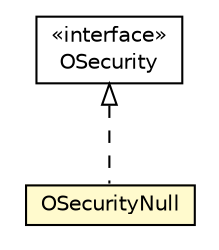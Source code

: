 #!/usr/local/bin/dot
#
# Class diagram 
# Generated by UMLGraph version R5_6-24-gf6e263 (http://www.umlgraph.org/)
#

digraph G {
	edge [fontname="Helvetica",fontsize=10,labelfontname="Helvetica",labelfontsize=10];
	node [fontname="Helvetica",fontsize=10,shape=plaintext];
	nodesep=0.25;
	ranksep=0.5;
	// com.orientechnologies.orient.core.metadata.security.OSecurityNull
	c3623734 [label=<<table title="com.orientechnologies.orient.core.metadata.security.OSecurityNull" border="0" cellborder="1" cellspacing="0" cellpadding="2" port="p" bgcolor="lemonChiffon" href="./OSecurityNull.html">
		<tr><td><table border="0" cellspacing="0" cellpadding="1">
<tr><td align="center" balign="center"> OSecurityNull </td></tr>
		</table></td></tr>
		</table>>, URL="./OSecurityNull.html", fontname="Helvetica", fontcolor="black", fontsize=10.0];
	// com.orientechnologies.orient.core.metadata.security.OSecurity
	c3623748 [label=<<table title="com.orientechnologies.orient.core.metadata.security.OSecurity" border="0" cellborder="1" cellspacing="0" cellpadding="2" port="p" href="./OSecurity.html">
		<tr><td><table border="0" cellspacing="0" cellpadding="1">
<tr><td align="center" balign="center"> &#171;interface&#187; </td></tr>
<tr><td align="center" balign="center"> OSecurity </td></tr>
		</table></td></tr>
		</table>>, URL="./OSecurity.html", fontname="Helvetica", fontcolor="black", fontsize=10.0];
	//com.orientechnologies.orient.core.metadata.security.OSecurityNull implements com.orientechnologies.orient.core.metadata.security.OSecurity
	c3623748:p -> c3623734:p [dir=back,arrowtail=empty,style=dashed];
}

